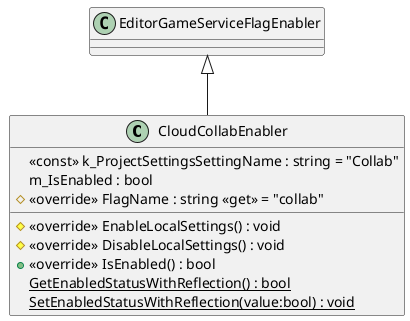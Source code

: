 @startuml
class CloudCollabEnabler {
    <<const>> k_ProjectSettingsSettingName : string = "Collab"
    m_IsEnabled : bool
    # <<override>> FlagName : string <<get>> = "collab"
    # <<override>> EnableLocalSettings() : void
    # <<override>> DisableLocalSettings() : void
    + <<override>> IsEnabled() : bool
    {static} GetEnabledStatusWithReflection() : bool
    {static} SetEnabledStatusWithReflection(value:bool) : void
}
EditorGameServiceFlagEnabler <|-- CloudCollabEnabler
@enduml
